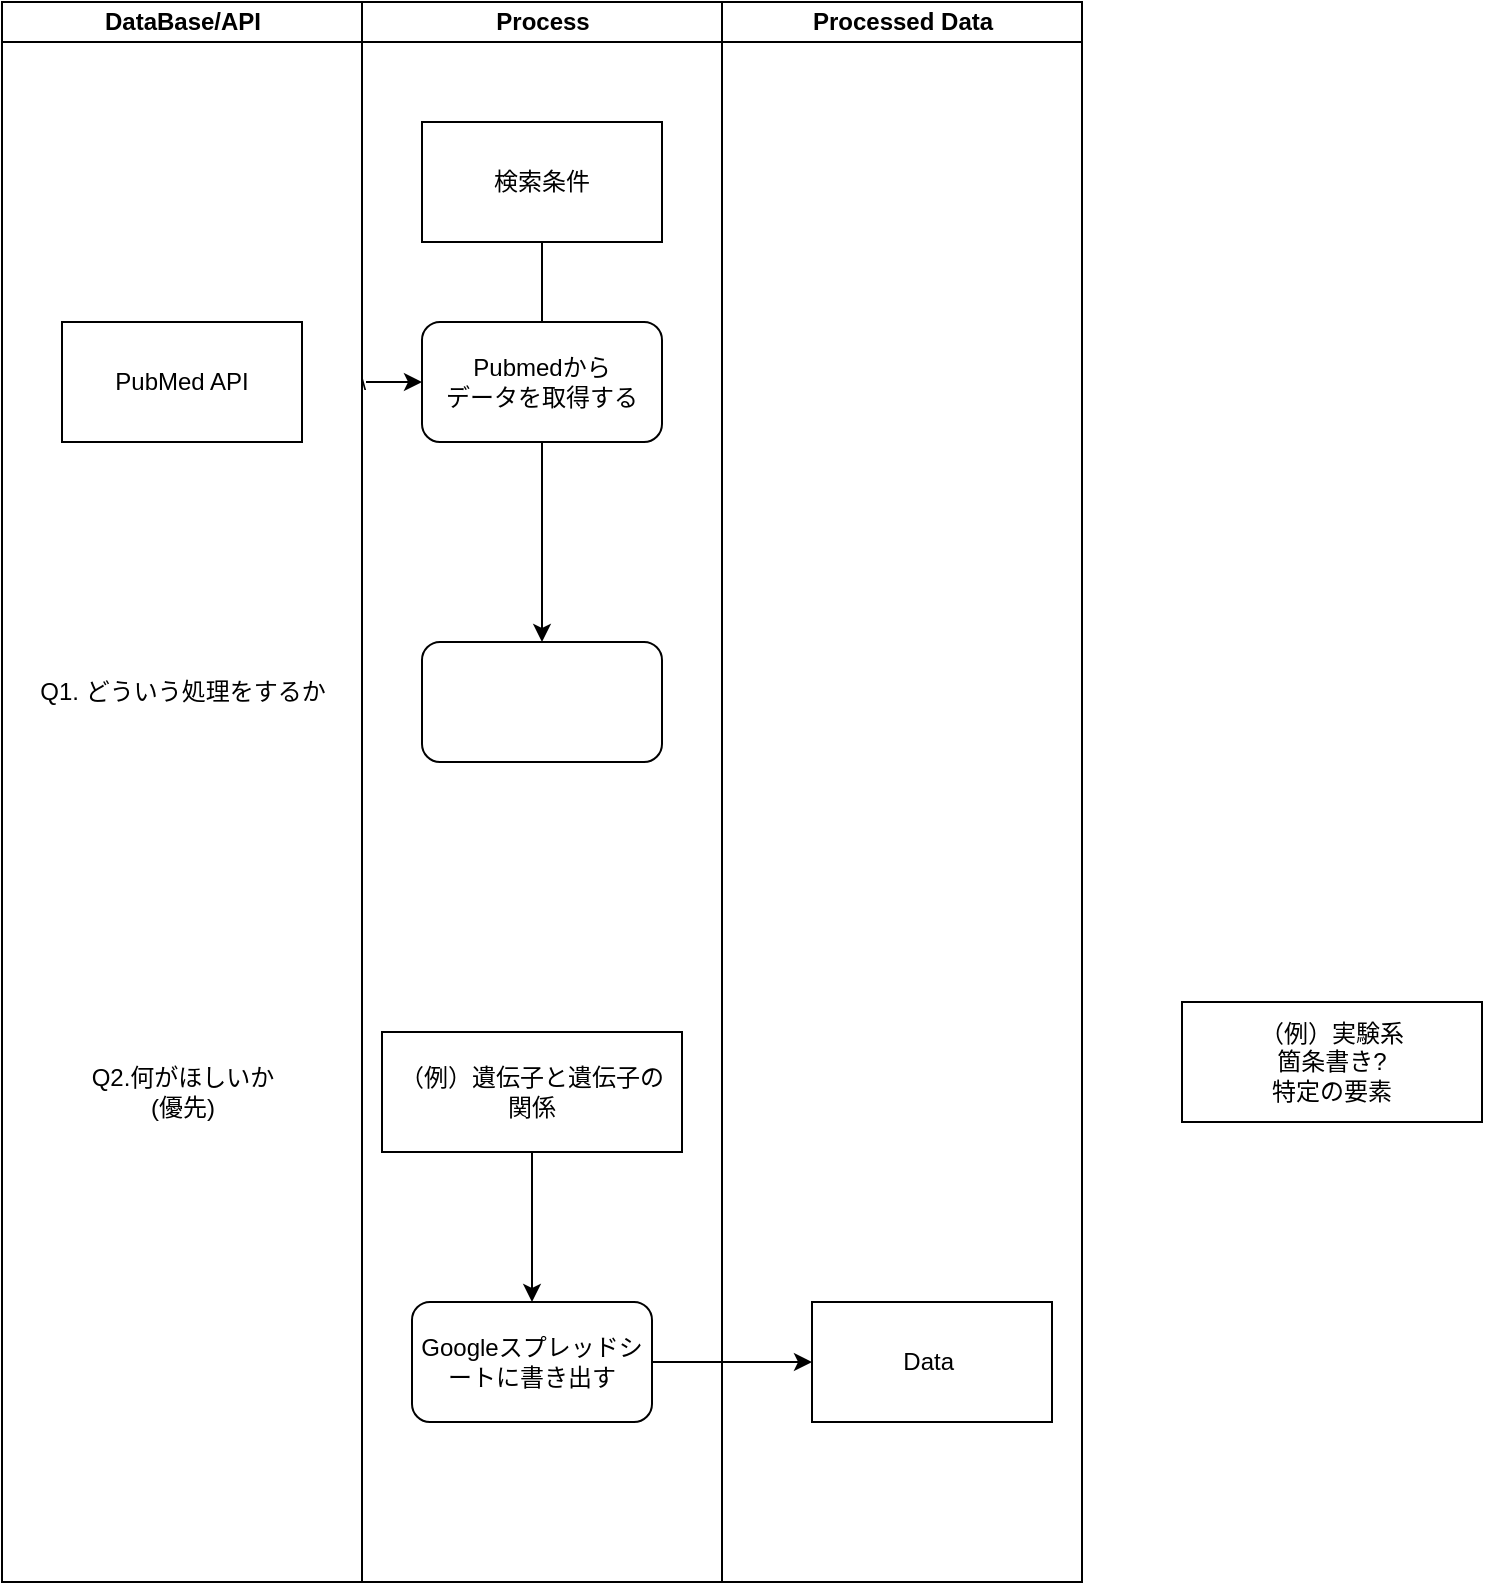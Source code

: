 <mxfile>
    <diagram id="XXfRp2zLRPGOdZGCUI0H" name="ページ1">
        <mxGraphModel dx="1364" dy="1052" grid="1" gridSize="10" guides="1" tooltips="1" connect="1" arrows="1" fold="1" page="1" pageScale="1" pageWidth="827" pageHeight="1169" math="0" shadow="0">
            <root>
                <mxCell id="0"/>
                <mxCell id="1" parent="0"/>
                <mxCell id="6" value="\\" style="endArrow=classic;html=1;exitX=1;exitY=0.5;exitDx=0;exitDy=0;entryX=0;entryY=0.5;entryDx=0;entryDy=0;" parent="1" source="2" target="4" edge="1">
                    <mxGeometry width="50" height="50" relative="1" as="geometry">
                        <mxPoint x="160" y="230" as="sourcePoint"/>
                        <mxPoint x="210" y="230" as="targetPoint"/>
                        <mxPoint as="offset"/>
                    </mxGeometry>
                </mxCell>
                <mxCell id="10" value="（例）遺伝子と遺伝子の&lt;br&gt;関係" style="rounded=0;whiteSpace=wrap;html=1;" parent="1" vertex="1">
                    <mxGeometry x="210" y="525" width="150" height="60" as="geometry"/>
                </mxCell>
                <mxCell id="11" value="（例）実験系&lt;br&gt;箇条書き?&lt;br&gt;特定の要素" style="rounded=0;whiteSpace=wrap;html=1;" parent="1" vertex="1">
                    <mxGeometry x="610" y="510" width="150" height="60" as="geometry"/>
                </mxCell>
                <mxCell id="12" value="Googleスプレッドシートに書き出す" style="rounded=1;whiteSpace=wrap;html=1;" parent="1" vertex="1">
                    <mxGeometry x="225" y="660" width="120" height="60" as="geometry"/>
                </mxCell>
                <mxCell id="13" value="" style="endArrow=classic;html=1;exitX=0.5;exitY=1;exitDx=0;exitDy=0;entryX=0.5;entryY=0;entryDx=0;entryDy=0;" parent="1" source="10" target="12" edge="1">
                    <mxGeometry width="50" height="50" relative="1" as="geometry">
                        <mxPoint x="320" y="500" as="sourcePoint"/>
                        <mxPoint x="370" y="450" as="targetPoint"/>
                    </mxGeometry>
                </mxCell>
                <mxCell id="14" value="" style="endArrow=classic;html=1;exitX=1;exitY=0.5;exitDx=0;exitDy=0;entryX=0;entryY=0.5;entryDx=0;entryDy=0;" parent="1" source="12" edge="1" target="15">
                    <mxGeometry width="50" height="50" relative="1" as="geometry">
                        <mxPoint x="320" y="500" as="sourcePoint"/>
                        <mxPoint x="540" y="690" as="targetPoint"/>
                    </mxGeometry>
                </mxCell>
                <mxCell id="25" value="DataBase/API" style="swimlane;startSize=20;html=1;fillColor=default;swimlaneFillColor=default;" vertex="1" parent="1">
                    <mxGeometry x="20" y="10" width="180" height="790" as="geometry"/>
                </mxCell>
                <mxCell id="16" value="Q1. どういう処理をするか" style="text;html=1;align=center;verticalAlign=middle;resizable=0;points=[];autosize=1;strokeColor=none;fillColor=none;" parent="25" vertex="1">
                    <mxGeometry x="5" y="330" width="170" height="30" as="geometry"/>
                </mxCell>
                <mxCell id="2" value="PubMed API" style="rounded=0;whiteSpace=wrap;html=1;" parent="25" vertex="1">
                    <mxGeometry x="30" y="160" width="120" height="60" as="geometry"/>
                </mxCell>
                <mxCell id="17" value="Q2.何がほしいか&lt;br&gt;(優先)" style="text;html=1;align=center;verticalAlign=middle;resizable=0;points=[];autosize=1;strokeColor=none;fillColor=none;" parent="25" vertex="1">
                    <mxGeometry x="35" y="525" width="110" height="40" as="geometry"/>
                </mxCell>
                <mxCell id="28" value="Process&lt;br&gt;" style="swimlane;startSize=20;html=1;" vertex="1" parent="1">
                    <mxGeometry x="200" y="10" width="180" height="790" as="geometry"/>
                </mxCell>
                <mxCell id="5" value="検索条件" style="rounded=0;whiteSpace=wrap;html=1;" parent="28" vertex="1">
                    <mxGeometry x="30" y="60" width="120" height="60" as="geometry"/>
                </mxCell>
                <mxCell id="7" value="" style="endArrow=none;html=1;entryX=0.5;entryY=1;entryDx=0;entryDy=0;exitX=0.5;exitY=0;exitDx=0;exitDy=0;" parent="28" source="4" target="5" edge="1">
                    <mxGeometry width="50" height="50" relative="1" as="geometry">
                        <mxPoint x="179" y="270" as="sourcePoint"/>
                        <mxPoint x="229" y="220" as="targetPoint"/>
                    </mxGeometry>
                </mxCell>
                <mxCell id="9" value="" style="rounded=1;whiteSpace=wrap;html=1;" parent="28" vertex="1">
                    <mxGeometry x="30" y="320" width="120" height="60" as="geometry"/>
                </mxCell>
                <mxCell id="4" value="Pubmedから&lt;br&gt;データを取得する" style="rounded=1;whiteSpace=wrap;html=1;" parent="28" vertex="1">
                    <mxGeometry x="30" y="160" width="120" height="60" as="geometry"/>
                </mxCell>
                <mxCell id="8" value="" style="endArrow=classic;html=1;exitX=0.5;exitY=1;exitDx=0;exitDy=0;entryX=0.5;entryY=0;entryDx=0;entryDy=0;" parent="28" source="4" target="9" edge="1">
                    <mxGeometry width="50" height="50" relative="1" as="geometry">
                        <mxPoint x="40" y="320" as="sourcePoint"/>
                        <mxPoint x="90" y="310" as="targetPoint"/>
                    </mxGeometry>
                </mxCell>
                <mxCell id="29" value="Processed Data" style="swimlane;startSize=20;html=1;" vertex="1" parent="1">
                    <mxGeometry x="380" y="10" width="180" height="790" as="geometry"/>
                </mxCell>
                <mxCell id="15" value="Data&amp;nbsp;&lt;br&gt;" style="rounded=0;whiteSpace=wrap;html=1;" parent="29" vertex="1">
                    <mxGeometry x="45" y="650" width="120" height="60" as="geometry"/>
                </mxCell>
            </root>
        </mxGraphModel>
    </diagram>
</mxfile>